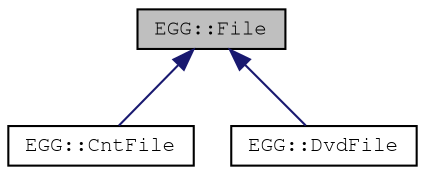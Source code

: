 digraph "EGG::File"
{
 // LATEX_PDF_SIZE
  edge [fontname="FreeMono",fontsize="10",labelfontname="FreeMono",labelfontsize="10"];
  node [fontname="FreeMono",fontsize="10",shape=record];
  Node1 [label="EGG::File",height=0.2,width=0.4,color="black", fillcolor="grey75", style="filled", fontcolor="black",tooltip=" "];
  Node1 -> Node2 [dir="back",color="midnightblue",fontsize="10",style="solid",fontname="FreeMono"];
  Node2 [label="EGG::CntFile",height=0.2,width=0.4,color="black", fillcolor="white", style="filled",URL="$class_e_g_g_1_1_cnt_file.html",tooltip=" "];
  Node1 -> Node3 [dir="back",color="midnightblue",fontsize="10",style="solid",fontname="FreeMono"];
  Node3 [label="EGG::DvdFile",height=0.2,width=0.4,color="black", fillcolor="white", style="filled",URL="$class_e_g_g_1_1_dvd_file.html",tooltip=" "];
}

